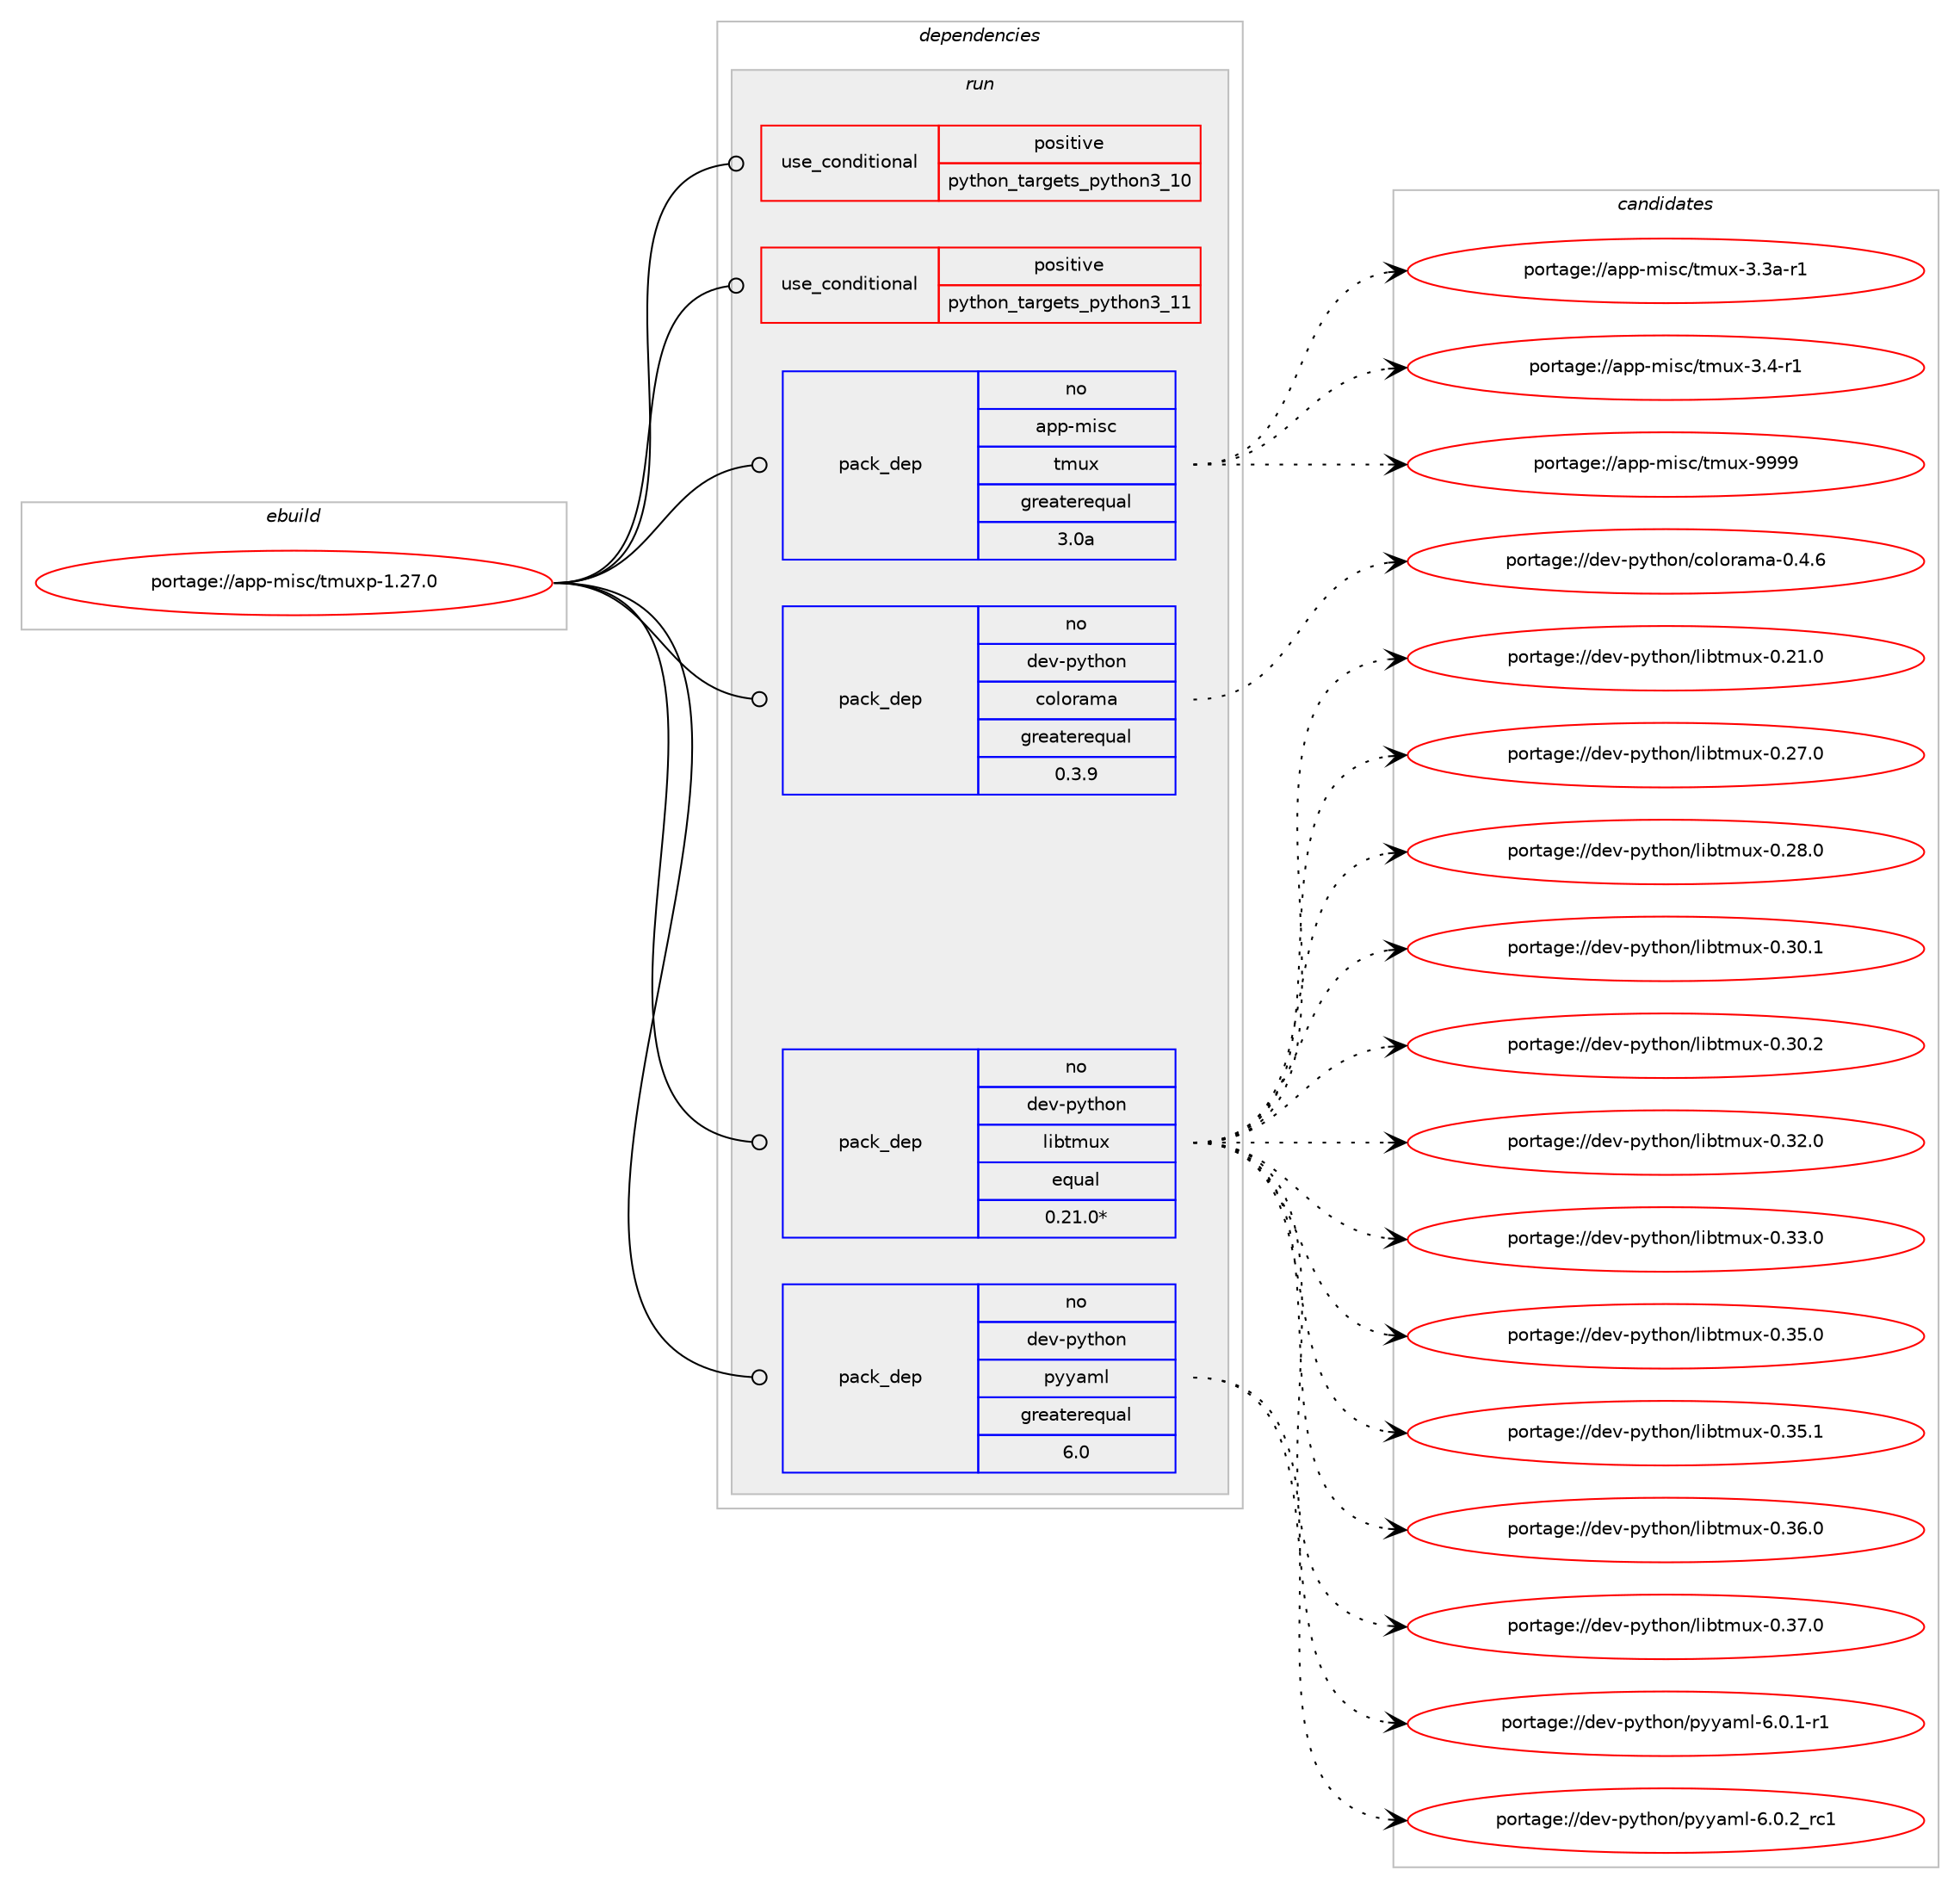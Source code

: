 digraph prolog {

# *************
# Graph options
# *************

newrank=true;
concentrate=true;
compound=true;
graph [rankdir=LR,fontname=Helvetica,fontsize=10,ranksep=1.5];#, ranksep=2.5, nodesep=0.2];
edge  [arrowhead=vee];
node  [fontname=Helvetica,fontsize=10];

# **********
# The ebuild
# **********

subgraph cluster_leftcol {
color=gray;
rank=same;
label=<<i>ebuild</i>>;
id [label="portage://app-misc/tmuxp-1.27.0", color=red, width=4, href="../app-misc/tmuxp-1.27.0.svg"];
}

# ****************
# The dependencies
# ****************

subgraph cluster_midcol {
color=gray;
label=<<i>dependencies</i>>;
subgraph cluster_compile {
fillcolor="#eeeeee";
style=filled;
label=<<i>compile</i>>;
}
subgraph cluster_compileandrun {
fillcolor="#eeeeee";
style=filled;
label=<<i>compile and run</i>>;
}
subgraph cluster_run {
fillcolor="#eeeeee";
style=filled;
label=<<i>run</i>>;
subgraph cond12309 {
dependency19226 [label=<<TABLE BORDER="0" CELLBORDER="1" CELLSPACING="0" CELLPADDING="4"><TR><TD ROWSPAN="3" CELLPADDING="10">use_conditional</TD></TR><TR><TD>positive</TD></TR><TR><TD>python_targets_python3_10</TD></TR></TABLE>>, shape=none, color=red];
# *** BEGIN UNKNOWN DEPENDENCY TYPE (TODO) ***
# dependency19226 -> package_dependency(portage://app-misc/tmuxp-1.27.0,run,no,dev-lang,python,none,[,,],[slot(3.10)],[])
# *** END UNKNOWN DEPENDENCY TYPE (TODO) ***

}
id:e -> dependency19226:w [weight=20,style="solid",arrowhead="odot"];
subgraph cond12310 {
dependency19227 [label=<<TABLE BORDER="0" CELLBORDER="1" CELLSPACING="0" CELLPADDING="4"><TR><TD ROWSPAN="3" CELLPADDING="10">use_conditional</TD></TR><TR><TD>positive</TD></TR><TR><TD>python_targets_python3_11</TD></TR></TABLE>>, shape=none, color=red];
# *** BEGIN UNKNOWN DEPENDENCY TYPE (TODO) ***
# dependency19227 -> package_dependency(portage://app-misc/tmuxp-1.27.0,run,no,dev-lang,python,none,[,,],[slot(3.11)],[])
# *** END UNKNOWN DEPENDENCY TYPE (TODO) ***

}
id:e -> dependency19227:w [weight=20,style="solid",arrowhead="odot"];
subgraph pack6545 {
dependency19228 [label=<<TABLE BORDER="0" CELLBORDER="1" CELLSPACING="0" CELLPADDING="4" WIDTH="220"><TR><TD ROWSPAN="6" CELLPADDING="30">pack_dep</TD></TR><TR><TD WIDTH="110">no</TD></TR><TR><TD>app-misc</TD></TR><TR><TD>tmux</TD></TR><TR><TD>greaterequal</TD></TR><TR><TD>3.0a</TD></TR></TABLE>>, shape=none, color=blue];
}
id:e -> dependency19228:w [weight=20,style="solid",arrowhead="odot"];
subgraph pack6546 {
dependency19229 [label=<<TABLE BORDER="0" CELLBORDER="1" CELLSPACING="0" CELLPADDING="4" WIDTH="220"><TR><TD ROWSPAN="6" CELLPADDING="30">pack_dep</TD></TR><TR><TD WIDTH="110">no</TD></TR><TR><TD>dev-python</TD></TR><TR><TD>colorama</TD></TR><TR><TD>greaterequal</TD></TR><TR><TD>0.3.9</TD></TR></TABLE>>, shape=none, color=blue];
}
id:e -> dependency19229:w [weight=20,style="solid",arrowhead="odot"];
subgraph pack6547 {
dependency19230 [label=<<TABLE BORDER="0" CELLBORDER="1" CELLSPACING="0" CELLPADDING="4" WIDTH="220"><TR><TD ROWSPAN="6" CELLPADDING="30">pack_dep</TD></TR><TR><TD WIDTH="110">no</TD></TR><TR><TD>dev-python</TD></TR><TR><TD>libtmux</TD></TR><TR><TD>equal</TD></TR><TR><TD>0.21.0*</TD></TR></TABLE>>, shape=none, color=blue];
}
id:e -> dependency19230:w [weight=20,style="solid",arrowhead="odot"];
subgraph pack6548 {
dependency19231 [label=<<TABLE BORDER="0" CELLBORDER="1" CELLSPACING="0" CELLPADDING="4" WIDTH="220"><TR><TD ROWSPAN="6" CELLPADDING="30">pack_dep</TD></TR><TR><TD WIDTH="110">no</TD></TR><TR><TD>dev-python</TD></TR><TR><TD>pyyaml</TD></TR><TR><TD>greaterequal</TD></TR><TR><TD>6.0</TD></TR></TABLE>>, shape=none, color=blue];
}
id:e -> dependency19231:w [weight=20,style="solid",arrowhead="odot"];
}
}

# **************
# The candidates
# **************

subgraph cluster_choices {
rank=same;
color=gray;
label=<<i>candidates</i>>;

subgraph choice6545 {
color=black;
nodesep=1;
choice9711211245109105115994711610911712045514651974511449 [label="portage://app-misc/tmux-3.3a-r1", color=red, width=4,href="../app-misc/tmux-3.3a-r1.svg"];
choice97112112451091051159947116109117120455146524511449 [label="portage://app-misc/tmux-3.4-r1", color=red, width=4,href="../app-misc/tmux-3.4-r1.svg"];
choice971121124510910511599471161091171204557575757 [label="portage://app-misc/tmux-9999", color=red, width=4,href="../app-misc/tmux-9999.svg"];
dependency19228:e -> choice9711211245109105115994711610911712045514651974511449:w [style=dotted,weight="100"];
dependency19228:e -> choice97112112451091051159947116109117120455146524511449:w [style=dotted,weight="100"];
dependency19228:e -> choice971121124510910511599471161091171204557575757:w [style=dotted,weight="100"];
}
subgraph choice6546 {
color=black;
nodesep=1;
choice1001011184511212111610411111047991111081111149710997454846524654 [label="portage://dev-python/colorama-0.4.6", color=red, width=4,href="../dev-python/colorama-0.4.6.svg"];
dependency19229:e -> choice1001011184511212111610411111047991111081111149710997454846524654:w [style=dotted,weight="100"];
}
subgraph choice6547 {
color=black;
nodesep=1;
choice10010111845112121116104111110471081059811610911712045484650494648 [label="portage://dev-python/libtmux-0.21.0", color=red, width=4,href="../dev-python/libtmux-0.21.0.svg"];
choice10010111845112121116104111110471081059811610911712045484650554648 [label="portage://dev-python/libtmux-0.27.0", color=red, width=4,href="../dev-python/libtmux-0.27.0.svg"];
choice10010111845112121116104111110471081059811610911712045484650564648 [label="portage://dev-python/libtmux-0.28.0", color=red, width=4,href="../dev-python/libtmux-0.28.0.svg"];
choice10010111845112121116104111110471081059811610911712045484651484649 [label="portage://dev-python/libtmux-0.30.1", color=red, width=4,href="../dev-python/libtmux-0.30.1.svg"];
choice10010111845112121116104111110471081059811610911712045484651484650 [label="portage://dev-python/libtmux-0.30.2", color=red, width=4,href="../dev-python/libtmux-0.30.2.svg"];
choice10010111845112121116104111110471081059811610911712045484651504648 [label="portage://dev-python/libtmux-0.32.0", color=red, width=4,href="../dev-python/libtmux-0.32.0.svg"];
choice10010111845112121116104111110471081059811610911712045484651514648 [label="portage://dev-python/libtmux-0.33.0", color=red, width=4,href="../dev-python/libtmux-0.33.0.svg"];
choice10010111845112121116104111110471081059811610911712045484651534648 [label="portage://dev-python/libtmux-0.35.0", color=red, width=4,href="../dev-python/libtmux-0.35.0.svg"];
choice10010111845112121116104111110471081059811610911712045484651534649 [label="portage://dev-python/libtmux-0.35.1", color=red, width=4,href="../dev-python/libtmux-0.35.1.svg"];
choice10010111845112121116104111110471081059811610911712045484651544648 [label="portage://dev-python/libtmux-0.36.0", color=red, width=4,href="../dev-python/libtmux-0.36.0.svg"];
choice10010111845112121116104111110471081059811610911712045484651554648 [label="portage://dev-python/libtmux-0.37.0", color=red, width=4,href="../dev-python/libtmux-0.37.0.svg"];
dependency19230:e -> choice10010111845112121116104111110471081059811610911712045484650494648:w [style=dotted,weight="100"];
dependency19230:e -> choice10010111845112121116104111110471081059811610911712045484650554648:w [style=dotted,weight="100"];
dependency19230:e -> choice10010111845112121116104111110471081059811610911712045484650564648:w [style=dotted,weight="100"];
dependency19230:e -> choice10010111845112121116104111110471081059811610911712045484651484649:w [style=dotted,weight="100"];
dependency19230:e -> choice10010111845112121116104111110471081059811610911712045484651484650:w [style=dotted,weight="100"];
dependency19230:e -> choice10010111845112121116104111110471081059811610911712045484651504648:w [style=dotted,weight="100"];
dependency19230:e -> choice10010111845112121116104111110471081059811610911712045484651514648:w [style=dotted,weight="100"];
dependency19230:e -> choice10010111845112121116104111110471081059811610911712045484651534648:w [style=dotted,weight="100"];
dependency19230:e -> choice10010111845112121116104111110471081059811610911712045484651534649:w [style=dotted,weight="100"];
dependency19230:e -> choice10010111845112121116104111110471081059811610911712045484651544648:w [style=dotted,weight="100"];
dependency19230:e -> choice10010111845112121116104111110471081059811610911712045484651554648:w [style=dotted,weight="100"];
}
subgraph choice6548 {
color=black;
nodesep=1;
choice1001011184511212111610411111047112121121971091084554464846494511449 [label="portage://dev-python/pyyaml-6.0.1-r1", color=red, width=4,href="../dev-python/pyyaml-6.0.1-r1.svg"];
choice100101118451121211161041111104711212112197109108455446484650951149949 [label="portage://dev-python/pyyaml-6.0.2_rc1", color=red, width=4,href="../dev-python/pyyaml-6.0.2_rc1.svg"];
dependency19231:e -> choice1001011184511212111610411111047112121121971091084554464846494511449:w [style=dotted,weight="100"];
dependency19231:e -> choice100101118451121211161041111104711212112197109108455446484650951149949:w [style=dotted,weight="100"];
}
}

}
